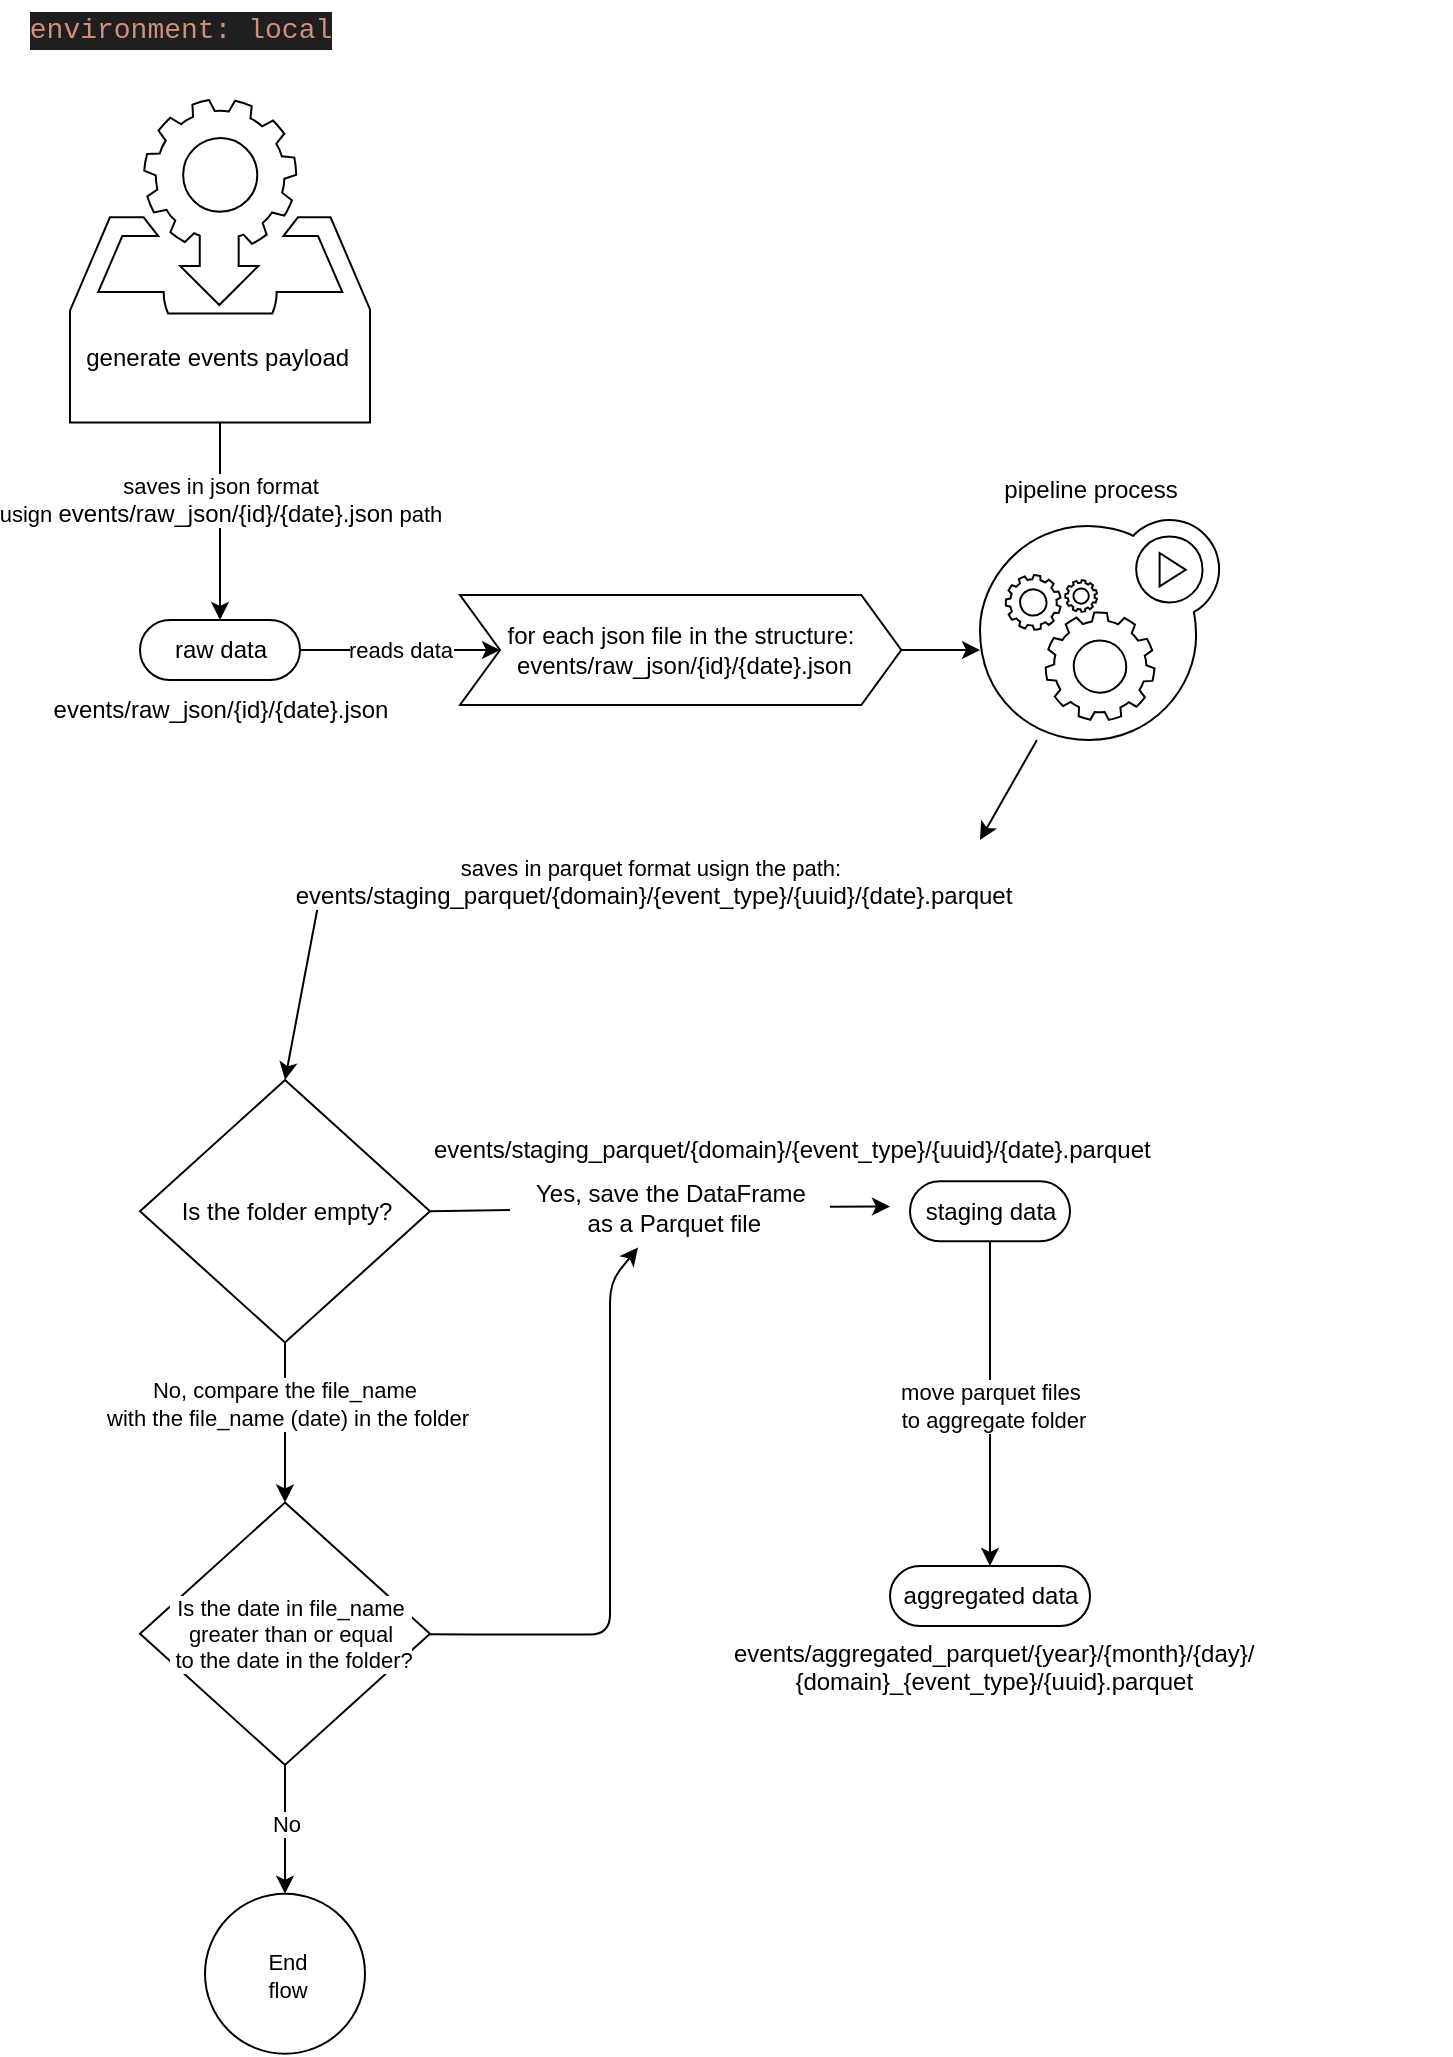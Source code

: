 <mxfile>
    <diagram id="nyNRT-NzSX69-3K8y6W_" name="Page-1">
        <mxGraphModel dx="1463" dy="958" grid="1" gridSize="10" guides="1" tooltips="1" connect="1" arrows="1" fold="1" page="1" pageScale="1" pageWidth="850" pageHeight="1100" math="0" shadow="0">
            <root>
                <mxCell id="0"/>
                <mxCell id="1" parent="0"/>
                <mxCell id="23" style="edgeStyle=none;html=1;" parent="1" source="3" target="17" edge="1">
                    <mxGeometry relative="1" as="geometry"/>
                </mxCell>
                <mxCell id="24" value="reads data" style="edgeLabel;html=1;align=center;verticalAlign=middle;resizable=0;points=[];" parent="23" vertex="1" connectable="0">
                    <mxGeometry x="0.211" y="2" relative="1" as="geometry">
                        <mxPoint x="-11" y="2" as="offset"/>
                    </mxGeometry>
                </mxCell>
                <mxCell id="3" value="raw data" style="html=1;dashed=0;whitespace=wrap;shape=mxgraph.dfd.start" parent="1" vertex="1">
                    <mxGeometry x="185" y="347" width="80" height="30" as="geometry"/>
                </mxCell>
                <mxCell id="113" value="" style="edgeStyle=none;html=1;" parent="1" source="6" target="112" edge="1">
                    <mxGeometry relative="1" as="geometry"/>
                </mxCell>
                <mxCell id="114" value="&lt;span style=&quot;background-color: rgb(255, 255, 255);&quot;&gt;&lt;font color=&quot;#000000&quot;&gt;move parquet files&lt;br&gt;&amp;nbsp;to aggregate folder&lt;/font&gt;&lt;/span&gt;" style="edgeLabel;html=1;align=center;verticalAlign=middle;resizable=0;points=[];" parent="113" vertex="1" connectable="0">
                    <mxGeometry x="-0.289" y="-1" relative="1" as="geometry">
                        <mxPoint x="1" y="25" as="offset"/>
                    </mxGeometry>
                </mxCell>
                <mxCell id="6" value="staging data" style="html=1;dashed=0;whitespace=wrap;shape=mxgraph.dfd.start" parent="1" vertex="1">
                    <mxGeometry x="570" y="627.63" width="80" height="30" as="geometry"/>
                </mxCell>
                <mxCell id="9" value="" style="edgeStyle=none;html=1;" parent="1" source="8" target="3" edge="1">
                    <mxGeometry relative="1" as="geometry"/>
                </mxCell>
                <mxCell id="10" value="&lt;span style=&quot;background-color: rgb(255, 255, 255);&quot;&gt;&lt;font color=&quot;#000000&quot;&gt;saves in json format &lt;br&gt;usign&amp;nbsp;&lt;span style=&quot;font-size: 12px;&quot;&gt;events/raw_json/{id}/{date}.json&lt;/span&gt;&amp;nbsp;path&lt;/font&gt;&lt;/span&gt;" style="edgeLabel;html=1;align=center;verticalAlign=middle;resizable=0;points=[];" parent="9" vertex="1" connectable="0">
                    <mxGeometry x="-0.449" y="3" relative="1" as="geometry">
                        <mxPoint x="-3" y="11" as="offset"/>
                    </mxGeometry>
                </mxCell>
                <mxCell id="8" value="&lt;br&gt;&lt;br&gt;&lt;br&gt;&lt;br&gt;&lt;br&gt;&lt;br&gt;&lt;br&gt;&lt;br&gt;generate events payload&amp;nbsp;&lt;br&gt;" style="sketch=0;html=1;aspect=fixed;shadow=0;align=center;verticalAlign=top;shape=mxgraph.gcp2.data_access" parent="1" vertex="1">
                    <mxGeometry x="150" y="87" width="150" height="161.29" as="geometry"/>
                </mxCell>
                <mxCell id="11" value="&lt;span style=&quot;color: rgb(0, 0, 0); background-color: rgb(255, 255, 255);&quot;&gt;events/raw_json/{id}/{date}.json&lt;/span&gt;" style="text;html=1;align=center;verticalAlign=middle;resizable=0;points=[];autosize=1;strokeColor=none;fillColor=none;" parent="1" vertex="1">
                    <mxGeometry x="130" y="377" width="190" height="30" as="geometry"/>
                </mxCell>
                <mxCell id="109" style="edgeStyle=none;html=1;entryX=1;entryY=0;entryDx=0;entryDy=0;" parent="1" source="13" target="85" edge="1">
                    <mxGeometry relative="1" as="geometry"/>
                </mxCell>
                <mxCell id="13" value="" style="sketch=0;html=1;aspect=fixed;shadow=0;align=center;verticalAlign=top;shape=mxgraph.gcp2.gear_load;labelBackgroundColor=#0D0D0D;" parent="1" vertex="1">
                    <mxGeometry x="605" y="297" width="119.57" height="110" as="geometry"/>
                </mxCell>
                <mxCell id="15" value="&lt;font style=&quot;background-color: rgb(255, 255, 255);&quot; color=&quot;#000000&quot;&gt;pipeline process&lt;/font&gt;" style="text;html=1;align=center;verticalAlign=middle;resizable=0;points=[];autosize=1;strokeColor=none;fillColor=none;" parent="1" vertex="1">
                    <mxGeometry x="605" y="267" width="110" height="30" as="geometry"/>
                </mxCell>
                <mxCell id="16" value="&lt;div style=&quot;color: rgb(204, 204, 204); background-color: rgb(31, 31, 31); font-family: Consolas, &amp;quot;Courier New&amp;quot;, monospace; font-size: 14px; line-height: 19px;&quot;&gt;&lt;span style=&quot;color: #ce9178;&quot;&gt;environment: local&lt;/span&gt;&lt;/div&gt;" style="text;html=1;align=center;verticalAlign=middle;resizable=0;points=[];autosize=1;strokeColor=none;fillColor=none;" parent="1" vertex="1">
                    <mxGeometry x="125" y="37" width="160" height="30" as="geometry"/>
                </mxCell>
                <mxCell id="25" style="edgeStyle=none;html=1;exitX=1;exitY=0.5;exitDx=0;exitDy=0;entryX=0;entryY=0.591;entryDx=0;entryDy=0;entryPerimeter=0;" parent="1" source="17" target="13" edge="1">
                    <mxGeometry relative="1" as="geometry"/>
                </mxCell>
                <mxCell id="17" value="" style="shape=step;perimeter=stepPerimeter;whiteSpace=wrap;html=1;fixedSize=1;verticalAlign=top;sketch=0;shadow=0;labelBackgroundColor=#0D0D0D;" parent="1" vertex="1">
                    <mxGeometry x="345" y="334.5" width="220.64" height="55" as="geometry"/>
                </mxCell>
                <mxCell id="19" value="&lt;font style=&quot;background-color: rgb(255, 255, 255);&quot; color=&quot;#000000&quot;&gt;for each json file in the structure:&lt;br&gt;&amp;nbsp;events/raw_json/{id}/{date}.json&lt;/font&gt;" style="text;html=1;align=center;verticalAlign=middle;resizable=0;points=[];autosize=1;strokeColor=none;fillColor=none;" parent="1" vertex="1">
                    <mxGeometry x="355.32" y="342" width="200" height="40" as="geometry"/>
                </mxCell>
                <mxCell id="111" style="edgeStyle=none;html=1;exitX=0;exitY=0.5;exitDx=0;exitDy=0;entryX=0.5;entryY=0;entryDx=0;entryDy=0;" parent="1" source="85" target="87" edge="1">
                    <mxGeometry relative="1" as="geometry"/>
                </mxCell>
                <mxCell id="85" value="&lt;font style=&quot;background-color: rgb(255, 255, 255);&quot; color=&quot;#000000&quot;&gt;&lt;span style=&quot;font-family: Helvetica; font-size: 11px; font-style: normal; font-variant-ligatures: normal; font-variant-caps: normal; font-weight: 400; letter-spacing: normal; orphans: 2; text-indent: 0px; text-transform: none; widows: 2; word-spacing: 0px; -webkit-text-stroke-width: 0px; text-decoration-thickness: initial; text-decoration-style: initial; text-decoration-color: initial; float: none; display: inline !important;&quot;&gt;saves in parquet format&amp;nbsp;&lt;/span&gt;&lt;span style=&quot;font-family: Helvetica; font-size: 11px; font-style: normal; font-variant-ligatures: normal; font-variant-caps: normal; font-weight: 400; letter-spacing: normal; orphans: 2; text-indent: 0px; text-transform: none; widows: 2; word-spacing: 0px; -webkit-text-stroke-width: 0px; text-decoration-thickness: initial; text-decoration-style: initial; text-decoration-color: initial; float: none; display: inline !important;&quot;&gt;usign the path:&lt;br&gt;&amp;nbsp;&lt;/span&gt;&lt;span style=&quot;border-color: rgb(0, 0, 0); font-family: Helvetica; font-style: normal; font-variant-ligatures: normal; font-variant-caps: normal; font-weight: 400; letter-spacing: normal; orphans: 2; text-indent: 0px; text-transform: none; widows: 2; word-spacing: 0px; -webkit-text-stroke-width: 0px; text-decoration-thickness: initial; text-decoration-style: initial; text-decoration-color: initial; font-size: 12px;&quot;&gt;events/staging_parquet/{domain}/{event_type}/{uuid}/{date}.parquet&lt;/span&gt;&lt;/font&gt;" style="text;html=1;align=center;" parent="1" vertex="1">
                    <mxGeometry x="275" y="457" width="330" height="55" as="geometry"/>
                </mxCell>
                <mxCell id="97" value="" style="edgeStyle=none;html=1;" parent="1" source="87" target="96" edge="1">
                    <mxGeometry relative="1" as="geometry"/>
                </mxCell>
                <mxCell id="98" value="&lt;font style=&quot;background-color: rgb(255, 255, 255);&quot; color=&quot;#000000&quot;&gt;No,&amp;nbsp;compare the file_name&lt;br&gt;&amp;nbsp;with the file_name (date) in the folder&lt;/font&gt;" style="edgeLabel;html=1;align=center;verticalAlign=middle;resizable=0;points=[];" parent="97" vertex="1" connectable="0">
                    <mxGeometry x="-0.249" y="-1" relative="1" as="geometry">
                        <mxPoint as="offset"/>
                    </mxGeometry>
                </mxCell>
                <mxCell id="87" value="" style="rhombus;whiteSpace=wrap;html=1;labelBackgroundColor=#000000;labelBorderColor=none;" parent="1" vertex="1">
                    <mxGeometry x="185" y="577" width="145" height="131.25" as="geometry"/>
                </mxCell>
                <mxCell id="90" value="" style="edgeStyle=none;html=1;startArrow=none;" parent="1" source="91" edge="1">
                    <mxGeometry relative="1" as="geometry">
                        <mxPoint x="560" y="640.25" as="targetPoint"/>
                    </mxGeometry>
                </mxCell>
                <mxCell id="88" value="Is the folder empty?" style="text;html=1;align=center;verticalAlign=middle;resizable=0;points=[];autosize=1;strokeColor=none;fillColor=none;" parent="1" vertex="1">
                    <mxGeometry x="192.5" y="628.25" width="130" height="30" as="geometry"/>
                </mxCell>
                <mxCell id="92" value="" style="edgeStyle=none;html=1;endArrow=none;exitX=1;exitY=0.5;exitDx=0;exitDy=0;" parent="1" source="87" target="91" edge="1">
                    <mxGeometry relative="1" as="geometry">
                        <mxPoint x="340" y="642.25" as="sourcePoint"/>
                        <mxPoint x="420" y="640.75" as="targetPoint"/>
                    </mxGeometry>
                </mxCell>
                <mxCell id="91" value="&lt;font style=&quot;background-color: rgb(255, 255, 255);&quot; color=&quot;#000000&quot;&gt;Yes, save the DataFrame&lt;br&gt;&amp;nbsp;as a Parquet file&lt;/font&gt;" style="text;html=1;align=center;verticalAlign=middle;resizable=0;points=[];autosize=1;strokeColor=none;fillColor=none;" parent="1" vertex="1">
                    <mxGeometry x="370" y="620.75" width="160" height="40" as="geometry"/>
                </mxCell>
                <mxCell id="93" value="&lt;span style=&quot;font-family: Helvetica; font-size: 12px; font-style: normal; font-variant-ligatures: normal; font-variant-caps: normal; font-weight: 400; letter-spacing: normal; orphans: 2; text-align: center; text-indent: 0px; text-transform: none; widows: 2; word-spacing: 0px; -webkit-text-stroke-width: 0px; text-decoration-thickness: initial; text-decoration-style: initial; text-decoration-color: initial; float: none; display: inline !important; background-color: rgb(255, 255, 255);&quot;&gt;&lt;font style=&quot;&quot; color=&quot;#000000&quot;&gt;events/&lt;/font&gt;&lt;span style=&quot;color: rgb(0, 0, 0);&quot;&gt;staging_&lt;/span&gt;&lt;font style=&quot;&quot; color=&quot;#000000&quot;&gt;parquet/{domain}/{event_type}/{uuid}/{date}.parquet&lt;/font&gt;&lt;/span&gt;" style="text;whiteSpace=wrap;html=1;" parent="1" vertex="1">
                    <mxGeometry x="330" y="597.75" width="360" height="23" as="geometry"/>
                </mxCell>
                <mxCell id="103" style="edgeStyle=none;html=1;" parent="1" source="96" target="91" edge="1">
                    <mxGeometry relative="1" as="geometry">
                        <Array as="points">
                            <mxPoint x="360" y="854.25"/>
                            <mxPoint x="420" y="854.25"/>
                            <mxPoint x="420" y="818.25"/>
                            <mxPoint x="420" y="788.25"/>
                            <mxPoint x="420" y="708.25"/>
                            <mxPoint x="420" y="678.25"/>
                        </Array>
                    </mxGeometry>
                </mxCell>
                <mxCell id="105" value="" style="edgeStyle=none;html=1;" parent="1" target="104" edge="1">
                    <mxGeometry relative="1" as="geometry">
                        <mxPoint x="257.5" y="878.25" as="sourcePoint"/>
                    </mxGeometry>
                </mxCell>
                <mxCell id="106" value="No" style="edgeLabel;html=1;align=center;verticalAlign=middle;resizable=0;points=[];" parent="105" vertex="1" connectable="0">
                    <mxGeometry x="-0.274" y="-2" relative="1" as="geometry">
                        <mxPoint x="2" y="32" as="offset"/>
                    </mxGeometry>
                </mxCell>
                <mxCell id="96" value="" style="rhombus;whiteSpace=wrap;html=1;labelBackgroundColor=#000000;labelBorderColor=none;" parent="1" vertex="1">
                    <mxGeometry x="185" y="788.25" width="145" height="131.25" as="geometry"/>
                </mxCell>
                <mxCell id="101" value="Is the date in file_name &lt;br&gt;greater than or equal&lt;br&gt;&amp;nbsp;to the date in the folder?" style="edgeLabel;html=1;align=center;verticalAlign=middle;resizable=0;points=[];" parent="1" vertex="1" connectable="0">
                    <mxGeometry x="260" y="853.87" as="geometry"/>
                </mxCell>
                <mxCell id="104" value="" style="ellipse;whiteSpace=wrap;html=1;labelBackgroundColor=#000000;labelBorderColor=none;" parent="1" vertex="1">
                    <mxGeometry x="217.5" y="983.875" width="80" height="80" as="geometry"/>
                </mxCell>
                <mxCell id="107" value="&lt;div style=&quot;text-align: center;&quot;&gt;&lt;span style=&quot;font-size: 11px; background-color: rgb(255, 255, 255);&quot;&gt;&lt;font style=&quot;&quot; color=&quot;#000000&quot;&gt;End flow&lt;/font&gt;&lt;/span&gt;&lt;/div&gt;" style="text;whiteSpace=wrap;html=1;" parent="1" vertex="1">
                    <mxGeometry x="237.5" y="1003.88" width="40" height="40" as="geometry"/>
                </mxCell>
                <mxCell id="112" value="aggregated data" style="html=1;dashed=0;whitespace=wrap;shape=mxgraph.dfd.start" parent="1" vertex="1">
                    <mxGeometry x="560" y="820" width="100" height="30" as="geometry"/>
                </mxCell>
                <mxCell id="115" value="&lt;div style=&quot;text-align: center;&quot;&gt;&lt;font color=&quot;#000000&quot; style=&quot;background-color: rgb(255, 255, 255);&quot;&gt;events/aggregated_parquet/{year}/{month}/{day}/&lt;/font&gt;&lt;/div&gt;&lt;div style=&quot;text-align: center;&quot;&gt;&lt;font color=&quot;#000000&quot; style=&quot;background-color: rgb(255, 255, 255);&quot;&gt;{domain}_{event_type}/{uuid}.parquet&lt;/font&gt;&lt;/div&gt;" style="text;whiteSpace=wrap;html=1;" parent="1" vertex="1">
                    <mxGeometry x="480" y="850" width="360" height="23" as="geometry"/>
                </mxCell>
            </root>
        </mxGraphModel>
    </diagram>
</mxfile>